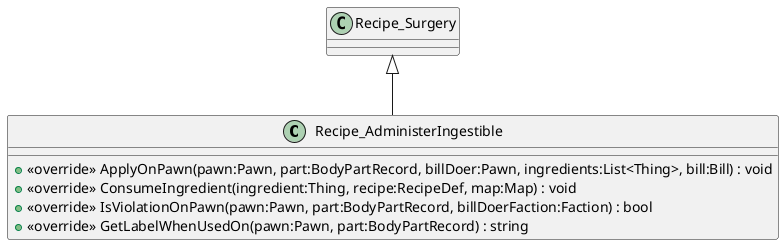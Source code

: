 @startuml
class Recipe_AdministerIngestible {
    + <<override>> ApplyOnPawn(pawn:Pawn, part:BodyPartRecord, billDoer:Pawn, ingredients:List<Thing>, bill:Bill) : void
    + <<override>> ConsumeIngredient(ingredient:Thing, recipe:RecipeDef, map:Map) : void
    + <<override>> IsViolationOnPawn(pawn:Pawn, part:BodyPartRecord, billDoerFaction:Faction) : bool
    + <<override>> GetLabelWhenUsedOn(pawn:Pawn, part:BodyPartRecord) : string
}
Recipe_Surgery <|-- Recipe_AdministerIngestible
@enduml
